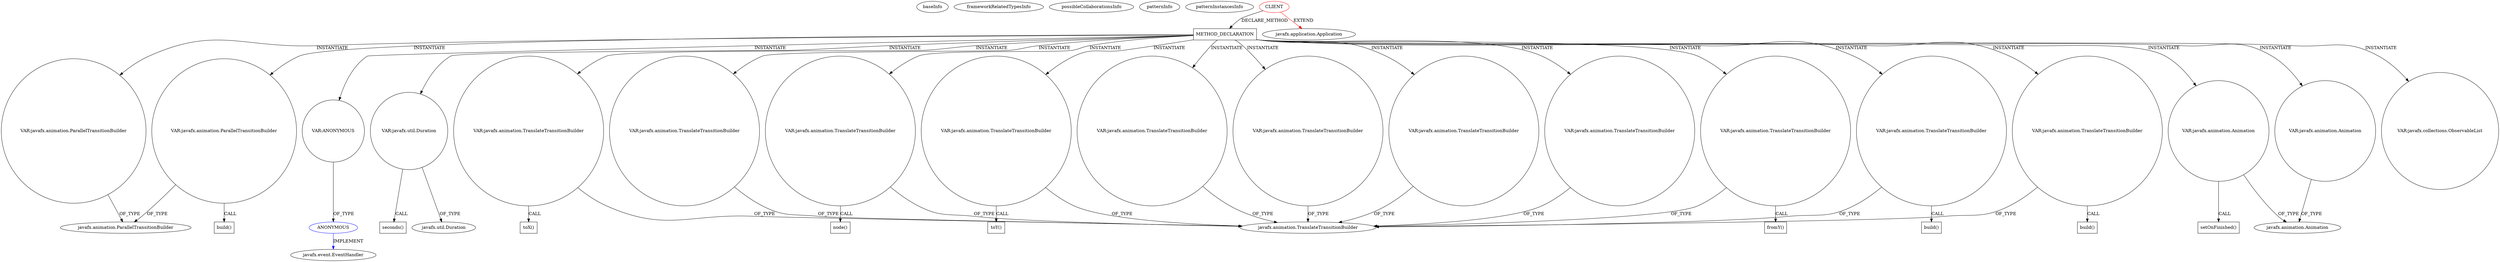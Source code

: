 digraph {
baseInfo[graphId=4643,category="pattern",isAnonymous=false,possibleRelation=true]
frameworkRelatedTypesInfo[0="javafx.application.Application"]
possibleCollaborationsInfo[0="4643~INSTANTIATION-CLIENT_METHOD_DECLARATION-~javafx.application.Application ~javafx.event.EventHandler ~false~true"]
patternInfo[frequency=2.0,patternRootClient=0]
patternInstancesInfo[0="Maxxa-MT-common~/Maxxa-MT-common/MT-common-master/src/cz/commons/example/animation/SimpleAnimationExample.java~SimpleAnimationExample~908",1="Maxxa-MT-common~/Maxxa-MT-common/MT-common-master/src/cz/commons/example/graphics/branchNode/BranchElementExample.java~BranchElementExample~916"]
146[label="javafx.animation.ParallelTransitionBuilder",vertexType="FRAMEWORK_CLASS_TYPE",isFrameworkType=false]
147[label="VAR:javafx.animation.ParallelTransitionBuilder",vertexType="VARIABLE_EXPRESION",isFrameworkType=false,shape=circle]
144[label="VAR:javafx.animation.ParallelTransitionBuilder",vertexType="VARIABLE_EXPRESION",isFrameworkType=false,shape=circle]
145[label="build()",vertexType="INSIDE_CALL",isFrameworkType=false,shape=box]
41[label="METHOD_DECLARATION",vertexType="CLIENT_METHOD_DECLARATION",isFrameworkType=false,shape=box]
0[label="CLIENT",vertexType="ROOT_CLIENT_CLASS_DECLARATION",isFrameworkType=false,color=red]
209[label="VAR:ANONYMOUS",vertexType="VARIABLE_EXPRESION",isFrameworkType=false,shape=circle]
210[label="ANONYMOUS",vertexType="REFERENCE_ANONYMOUS_DECLARATION",isFrameworkType=false,color=blue]
1[label="javafx.application.Application",vertexType="FRAMEWORK_CLASS_TYPE",isFrameworkType=false]
16[label="javafx.event.EventHandler",vertexType="FRAMEWORK_INTERFACE_TYPE",isFrameworkType=false]
124[label="VAR:javafx.util.Duration",vertexType="VARIABLE_EXPRESION",isFrameworkType=false,shape=circle]
125[label="seconds()",vertexType="INSIDE_CALL",isFrameworkType=false,shape=box]
60[label="VAR:javafx.animation.TranslateTransitionBuilder",vertexType="VARIABLE_EXPRESION",isFrameworkType=false,shape=circle]
44[label="javafx.animation.TranslateTransitionBuilder",vertexType="FRAMEWORK_CLASS_TYPE",isFrameworkType=false]
113[label="VAR:javafx.animation.TranslateTransitionBuilder",vertexType="VARIABLE_EXPRESION",isFrameworkType=false,shape=circle]
98[label="VAR:javafx.animation.TranslateTransitionBuilder",vertexType="VARIABLE_EXPRESION",isFrameworkType=false,shape=circle]
221[label="VAR:javafx.animation.TranslateTransitionBuilder",vertexType="VARIABLE_EXPRESION",isFrameworkType=false,shape=circle]
197[label="VAR:javafx.animation.TranslateTransitionBuilder",vertexType="VARIABLE_EXPRESION",isFrameworkType=false,shape=circle]
224[label="VAR:javafx.animation.TranslateTransitionBuilder",vertexType="VARIABLE_EXPRESION",isFrameworkType=false,shape=circle]
194[label="VAR:javafx.animation.TranslateTransitionBuilder",vertexType="VARIABLE_EXPRESION",isFrameworkType=false,shape=circle]
51[label="VAR:javafx.animation.TranslateTransitionBuilder",vertexType="VARIABLE_EXPRESION",isFrameworkType=false,shape=circle]
95[label="VAR:javafx.animation.TranslateTransitionBuilder",vertexType="VARIABLE_EXPRESION",isFrameworkType=false,shape=circle]
69[label="VAR:javafx.animation.TranslateTransitionBuilder",vertexType="VARIABLE_EXPRESION",isFrameworkType=false,shape=circle]
179[label="VAR:javafx.animation.TranslateTransitionBuilder",vertexType="VARIABLE_EXPRESION",isFrameworkType=false,shape=circle]
172[label="VAR:javafx.animation.Animation",vertexType="VARIABLE_EXPRESION",isFrameworkType=false,shape=circle]
173[label="setOnFinished()",vertexType="INSIDE_CALL",isFrameworkType=false,shape=box]
238[label="VAR:javafx.animation.Animation",vertexType="VARIABLE_EXPRESION",isFrameworkType=false,shape=circle]
222[label="toY()",vertexType="INSIDE_CALL",isFrameworkType=false,shape=box]
195[label="fromY()",vertexType="INSIDE_CALL",isFrameworkType=false,shape=box]
68[label="javafx.util.Duration",vertexType="FRAMEWORK_CLASS_TYPE",isFrameworkType=false]
167[label="javafx.animation.Animation",vertexType="FRAMEWORK_CLASS_TYPE",isFrameworkType=false]
225[label="toX()",vertexType="INSIDE_CALL",isFrameworkType=false,shape=box]
96[label="build()",vertexType="INSIDE_CALL",isFrameworkType=false,shape=box]
180[label="build()",vertexType="INSIDE_CALL",isFrameworkType=false,shape=box]
99[label="node()",vertexType="INSIDE_CALL",isFrameworkType=false,shape=box]
150[label="VAR:javafx.collections.ObservableList",vertexType="VARIABLE_EXPRESION",isFrameworkType=false,shape=circle]
113->44[label="OF_TYPE"]
41->124[label="INSTANTIATE"]
147->146[label="OF_TYPE"]
41->179[label="INSTANTIATE"]
179->180[label="CALL"]
144->146[label="OF_TYPE"]
41->147[label="INSTANTIATE"]
41->60[label="INSTANTIATE"]
209->210[label="OF_TYPE"]
221->222[label="CALL"]
41->221[label="INSTANTIATE"]
51->44[label="OF_TYPE"]
41->113[label="INSTANTIATE"]
95->96[label="CALL"]
197->44[label="OF_TYPE"]
221->44[label="OF_TYPE"]
172->173[label="CALL"]
41->144[label="INSTANTIATE"]
194->195[label="CALL"]
41->150[label="INSTANTIATE"]
41->194[label="INSTANTIATE"]
69->44[label="OF_TYPE"]
124->125[label="CALL"]
41->69[label="INSTANTIATE"]
41->197[label="INSTANTIATE"]
41->238[label="INSTANTIATE"]
224->44[label="OF_TYPE"]
41->172[label="INSTANTIATE"]
144->145[label="CALL"]
41->224[label="INSTANTIATE"]
238->167[label="OF_TYPE"]
210->16[label="IMPLEMENT",color=blue]
41->51[label="INSTANTIATE"]
95->44[label="OF_TYPE"]
60->44[label="OF_TYPE"]
179->44[label="OF_TYPE"]
98->44[label="OF_TYPE"]
194->44[label="OF_TYPE"]
98->99[label="CALL"]
172->167[label="OF_TYPE"]
124->68[label="OF_TYPE"]
0->41[label="DECLARE_METHOD"]
41->95[label="INSTANTIATE"]
0->1[label="EXTEND",color=red]
41->98[label="INSTANTIATE"]
41->209[label="INSTANTIATE"]
224->225[label="CALL"]
}
